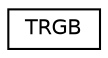 digraph "Graphical Class Hierarchy"
{
 // LATEX_PDF_SIZE
  edge [fontname="Helvetica",fontsize="10",labelfontname="Helvetica",labelfontsize="10"];
  node [fontname="Helvetica",fontsize="10",shape=record];
  rankdir="LR";
  Node0 [label="TRGB",height=0.2,width=0.4,color="black", fillcolor="white", style="filled",URL="$structTRGB.html",tooltip=" "];
}
